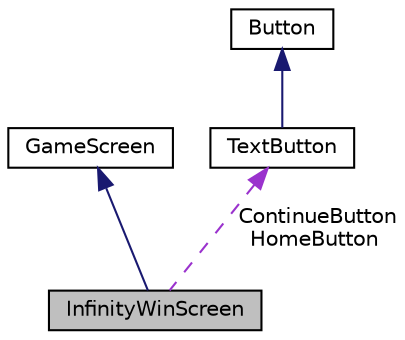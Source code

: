 digraph "InfinityWinScreen"
{
 // LATEX_PDF_SIZE
  edge [fontname="Helvetica",fontsize="10",labelfontname="Helvetica",labelfontsize="10"];
  node [fontname="Helvetica",fontsize="10",shape=record];
  Node1 [label="InfinityWinScreen",height=0.2,width=0.4,color="black", fillcolor="grey75", style="filled", fontcolor="black",tooltip="Class for creating win screen for infinity play."];
  Node2 -> Node1 [dir="back",color="midnightblue",fontsize="10",style="solid",fontname="Helvetica"];
  Node2 [label="GameScreen",height=0.2,width=0.4,color="black", fillcolor="white", style="filled",URL="$class_game_screen.html",tooltip="It's the base class for all Screen in the Game."];
  Node3 -> Node1 [dir="back",color="darkorchid3",fontsize="10",style="dashed",label=" ContinueButton\nHomeButton" ,fontname="Helvetica"];
  Node3 [label="TextButton",height=0.2,width=0.4,color="black", fillcolor="white", style="filled",URL="$class_text_button.html",tooltip="class for button that diplays a text"];
  Node4 -> Node3 [dir="back",color="midnightblue",fontsize="10",style="solid",fontname="Helvetica"];
  Node4 [label="Button",height=0.2,width=0.4,color="black", fillcolor="white", style="filled",URL="$class_button.html",tooltip="base class for buttons"];
}

